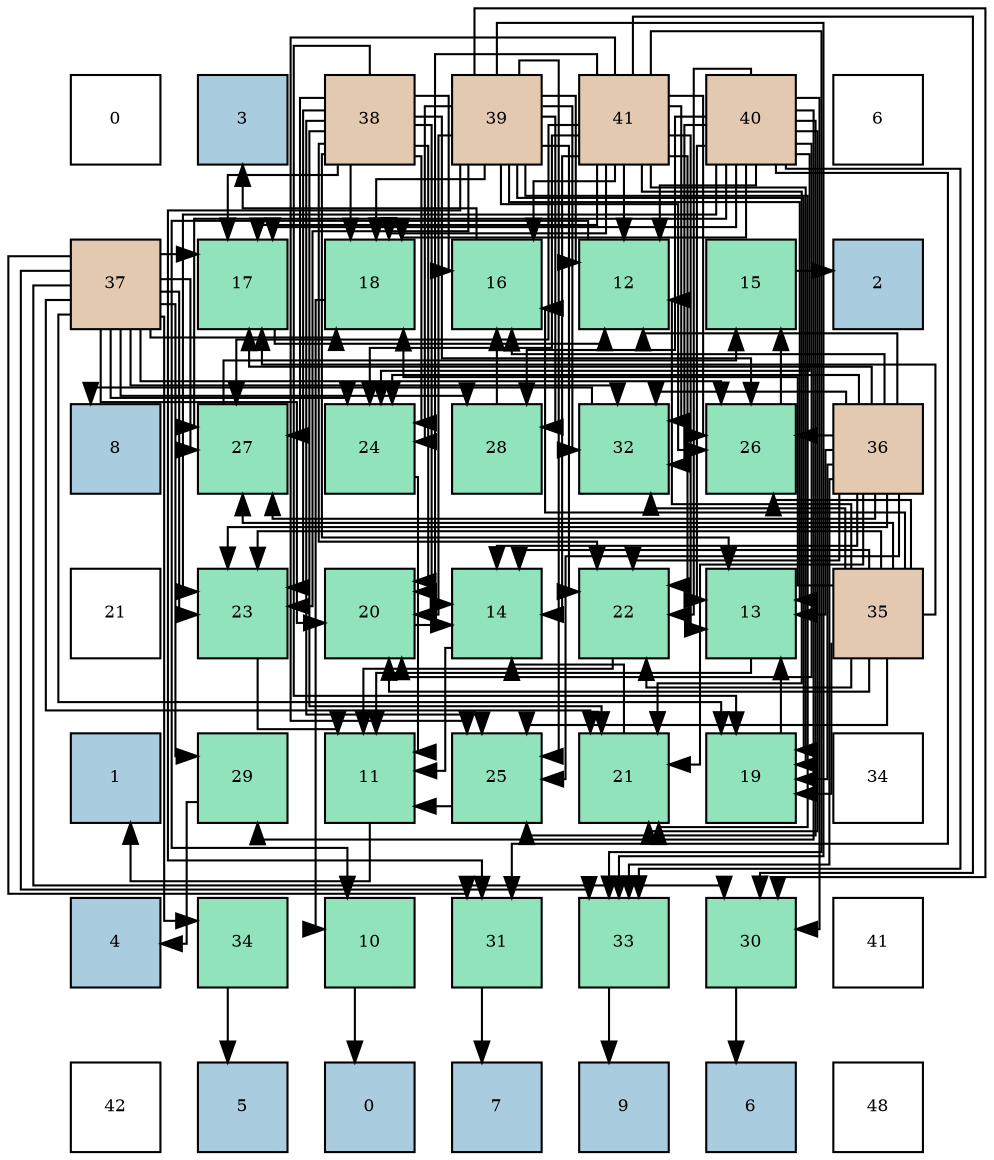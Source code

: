 digraph layout{
 rankdir=TB;
 splines=ortho;
 node [style=filled shape=square fixedsize=true width=0.6];
0[label="0", fontsize=8, fillcolor="#ffffff"];
1[label="3", fontsize=8, fillcolor="#a9ccde"];
2[label="38", fontsize=8, fillcolor="#e3c9af"];
3[label="39", fontsize=8, fillcolor="#e3c9af"];
4[label="41", fontsize=8, fillcolor="#e3c9af"];
5[label="40", fontsize=8, fillcolor="#e3c9af"];
6[label="6", fontsize=8, fillcolor="#ffffff"];
7[label="37", fontsize=8, fillcolor="#e3c9af"];
8[label="17", fontsize=8, fillcolor="#91e3bb"];
9[label="18", fontsize=8, fillcolor="#91e3bb"];
10[label="16", fontsize=8, fillcolor="#91e3bb"];
11[label="12", fontsize=8, fillcolor="#91e3bb"];
12[label="15", fontsize=8, fillcolor="#91e3bb"];
13[label="2", fontsize=8, fillcolor="#a9ccde"];
14[label="8", fontsize=8, fillcolor="#a9ccde"];
15[label="27", fontsize=8, fillcolor="#91e3bb"];
16[label="24", fontsize=8, fillcolor="#91e3bb"];
17[label="28", fontsize=8, fillcolor="#91e3bb"];
18[label="32", fontsize=8, fillcolor="#91e3bb"];
19[label="26", fontsize=8, fillcolor="#91e3bb"];
20[label="36", fontsize=8, fillcolor="#e3c9af"];
21[label="21", fontsize=8, fillcolor="#ffffff"];
22[label="23", fontsize=8, fillcolor="#91e3bb"];
23[label="20", fontsize=8, fillcolor="#91e3bb"];
24[label="14", fontsize=8, fillcolor="#91e3bb"];
25[label="22", fontsize=8, fillcolor="#91e3bb"];
26[label="13", fontsize=8, fillcolor="#91e3bb"];
27[label="35", fontsize=8, fillcolor="#e3c9af"];
28[label="1", fontsize=8, fillcolor="#a9ccde"];
29[label="29", fontsize=8, fillcolor="#91e3bb"];
30[label="11", fontsize=8, fillcolor="#91e3bb"];
31[label="25", fontsize=8, fillcolor="#91e3bb"];
32[label="21", fontsize=8, fillcolor="#91e3bb"];
33[label="19", fontsize=8, fillcolor="#91e3bb"];
34[label="34", fontsize=8, fillcolor="#ffffff"];
35[label="4", fontsize=8, fillcolor="#a9ccde"];
36[label="34", fontsize=8, fillcolor="#91e3bb"];
37[label="10", fontsize=8, fillcolor="#91e3bb"];
38[label="31", fontsize=8, fillcolor="#91e3bb"];
39[label="33", fontsize=8, fillcolor="#91e3bb"];
40[label="30", fontsize=8, fillcolor="#91e3bb"];
41[label="41", fontsize=8, fillcolor="#ffffff"];
42[label="42", fontsize=8, fillcolor="#ffffff"];
43[label="5", fontsize=8, fillcolor="#a9ccde"];
44[label="0", fontsize=8, fillcolor="#a9ccde"];
45[label="7", fontsize=8, fillcolor="#a9ccde"];
46[label="9", fontsize=8, fillcolor="#a9ccde"];
47[label="6", fontsize=8, fillcolor="#a9ccde"];
48[label="48", fontsize=8, fillcolor="#ffffff"];
edge [constraint=false, style=vis];37 -> 44;
30 -> 28;
11 -> 37;
26 -> 30;
24 -> 30;
12 -> 13;
10 -> 1;
8 -> 11;
9 -> 37;
33 -> 26;
23 -> 24;
32 -> 24;
25 -> 30;
22 -> 30;
16 -> 30;
31 -> 30;
19 -> 12;
15 -> 12;
17 -> 10;
29 -> 35;
40 -> 47;
38 -> 45;
18 -> 14;
39 -> 46;
36 -> 43;
27 -> 11;
27 -> 24;
27 -> 10;
27 -> 8;
27 -> 9;
27 -> 33;
27 -> 23;
27 -> 25;
27 -> 22;
27 -> 31;
27 -> 19;
27 -> 15;
27 -> 18;
20 -> 11;
20 -> 26;
20 -> 24;
20 -> 10;
20 -> 8;
20 -> 33;
20 -> 32;
20 -> 25;
20 -> 22;
20 -> 16;
20 -> 31;
20 -> 19;
20 -> 15;
20 -> 18;
20 -> 39;
7 -> 8;
7 -> 9;
7 -> 33;
7 -> 23;
7 -> 32;
7 -> 22;
7 -> 16;
7 -> 19;
7 -> 15;
7 -> 17;
7 -> 29;
7 -> 40;
7 -> 38;
7 -> 18;
7 -> 39;
7 -> 36;
2 -> 26;
2 -> 24;
2 -> 10;
2 -> 8;
2 -> 9;
2 -> 33;
2 -> 23;
2 -> 32;
2 -> 25;
2 -> 22;
2 -> 16;
2 -> 31;
2 -> 19;
2 -> 15;
3 -> 11;
3 -> 26;
3 -> 9;
3 -> 33;
3 -> 23;
3 -> 32;
3 -> 25;
3 -> 22;
3 -> 16;
3 -> 31;
3 -> 19;
3 -> 17;
3 -> 40;
3 -> 38;
3 -> 18;
3 -> 39;
5 -> 11;
5 -> 26;
5 -> 8;
5 -> 9;
5 -> 23;
5 -> 32;
5 -> 25;
5 -> 22;
5 -> 16;
5 -> 31;
5 -> 15;
5 -> 17;
5 -> 29;
5 -> 40;
5 -> 38;
5 -> 18;
5 -> 39;
4 -> 11;
4 -> 26;
4 -> 24;
4 -> 10;
4 -> 8;
4 -> 9;
4 -> 33;
4 -> 23;
4 -> 32;
4 -> 25;
4 -> 16;
4 -> 31;
4 -> 19;
4 -> 15;
4 -> 40;
4 -> 18;
4 -> 39;
edge [constraint=true, style=invis];
0 -> 7 -> 14 -> 21 -> 28 -> 35 -> 42;
1 -> 8 -> 15 -> 22 -> 29 -> 36 -> 43;
2 -> 9 -> 16 -> 23 -> 30 -> 37 -> 44;
3 -> 10 -> 17 -> 24 -> 31 -> 38 -> 45;
4 -> 11 -> 18 -> 25 -> 32 -> 39 -> 46;
5 -> 12 -> 19 -> 26 -> 33 -> 40 -> 47;
6 -> 13 -> 20 -> 27 -> 34 -> 41 -> 48;
rank = same {0 -> 1 -> 2 -> 3 -> 4 -> 5 -> 6};
rank = same {7 -> 8 -> 9 -> 10 -> 11 -> 12 -> 13};
rank = same {14 -> 15 -> 16 -> 17 -> 18 -> 19 -> 20};
rank = same {21 -> 22 -> 23 -> 24 -> 25 -> 26 -> 27};
rank = same {28 -> 29 -> 30 -> 31 -> 32 -> 33 -> 34};
rank = same {35 -> 36 -> 37 -> 38 -> 39 -> 40 -> 41};
rank = same {42 -> 43 -> 44 -> 45 -> 46 -> 47 -> 48};
}